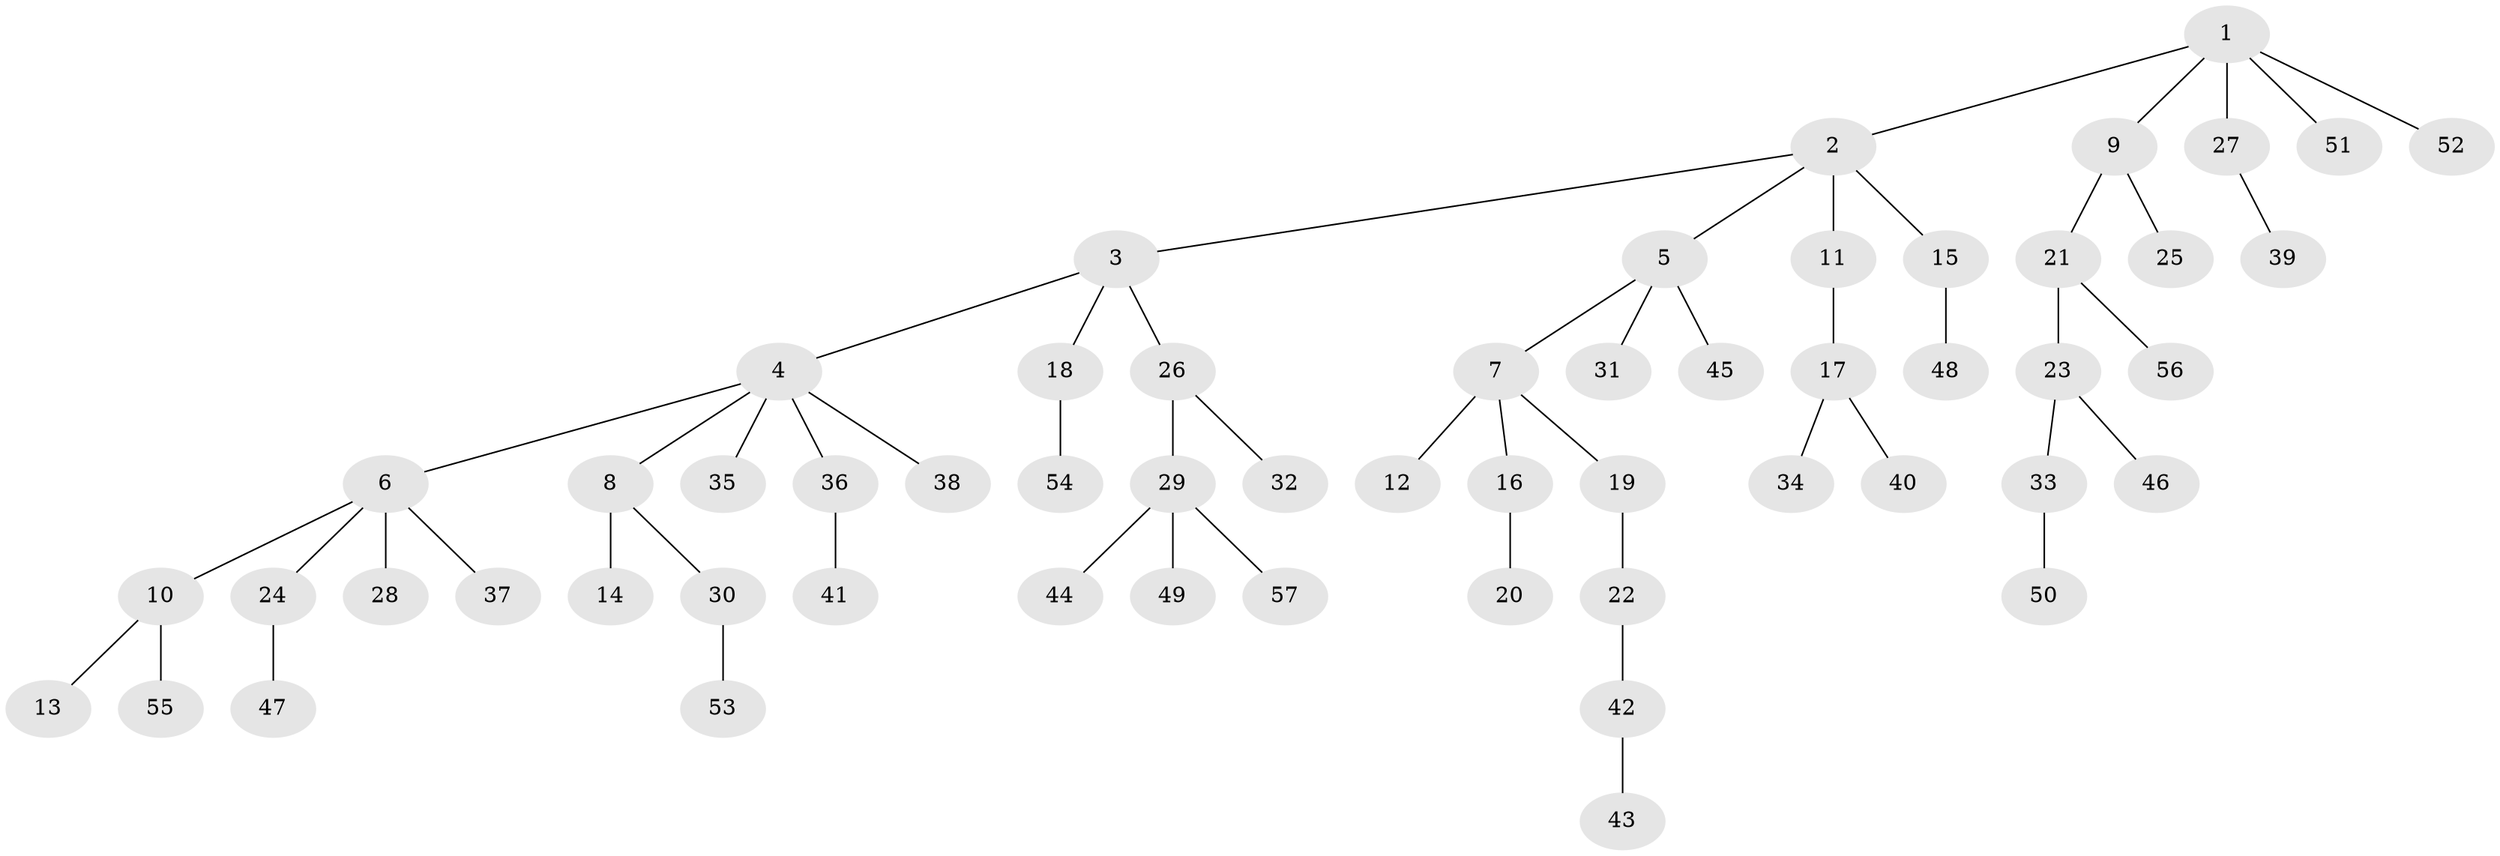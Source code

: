 // coarse degree distribution, {2: 0.23529411764705882, 20: 0.029411764705882353, 1: 0.6764705882352942, 4: 0.029411764705882353, 3: 0.029411764705882353}
// Generated by graph-tools (version 1.1) at 2025/56/03/04/25 21:56:38]
// undirected, 57 vertices, 56 edges
graph export_dot {
graph [start="1"]
  node [color=gray90,style=filled];
  1;
  2;
  3;
  4;
  5;
  6;
  7;
  8;
  9;
  10;
  11;
  12;
  13;
  14;
  15;
  16;
  17;
  18;
  19;
  20;
  21;
  22;
  23;
  24;
  25;
  26;
  27;
  28;
  29;
  30;
  31;
  32;
  33;
  34;
  35;
  36;
  37;
  38;
  39;
  40;
  41;
  42;
  43;
  44;
  45;
  46;
  47;
  48;
  49;
  50;
  51;
  52;
  53;
  54;
  55;
  56;
  57;
  1 -- 2;
  1 -- 9;
  1 -- 27;
  1 -- 51;
  1 -- 52;
  2 -- 3;
  2 -- 5;
  2 -- 11;
  2 -- 15;
  3 -- 4;
  3 -- 18;
  3 -- 26;
  4 -- 6;
  4 -- 8;
  4 -- 35;
  4 -- 36;
  4 -- 38;
  5 -- 7;
  5 -- 31;
  5 -- 45;
  6 -- 10;
  6 -- 24;
  6 -- 28;
  6 -- 37;
  7 -- 12;
  7 -- 16;
  7 -- 19;
  8 -- 14;
  8 -- 30;
  9 -- 21;
  9 -- 25;
  10 -- 13;
  10 -- 55;
  11 -- 17;
  15 -- 48;
  16 -- 20;
  17 -- 34;
  17 -- 40;
  18 -- 54;
  19 -- 22;
  21 -- 23;
  21 -- 56;
  22 -- 42;
  23 -- 33;
  23 -- 46;
  24 -- 47;
  26 -- 29;
  26 -- 32;
  27 -- 39;
  29 -- 44;
  29 -- 49;
  29 -- 57;
  30 -- 53;
  33 -- 50;
  36 -- 41;
  42 -- 43;
}
